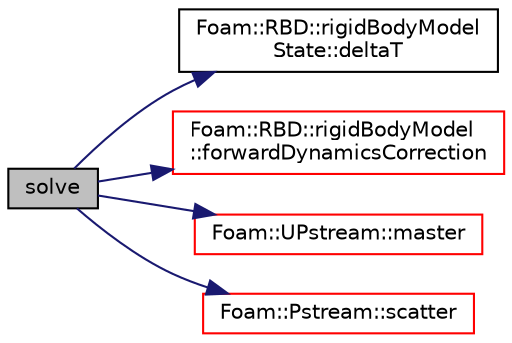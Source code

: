 digraph "solve"
{
  bgcolor="transparent";
  edge [fontname="Helvetica",fontsize="10",labelfontname="Helvetica",labelfontsize="10"];
  node [fontname="Helvetica",fontsize="10",shape=record];
  rankdir="LR";
  Node1 [label="solve",height=0.2,width=0.4,color="black", fillcolor="grey75", style="filled", fontcolor="black"];
  Node1 -> Node2 [color="midnightblue",fontsize="10",style="solid",fontname="Helvetica"];
  Node2 [label="Foam::RBD::rigidBodyModel\lState::deltaT",height=0.2,width=0.4,color="black",URL="$a02270.html#a5a40c04dc3b4a650d3f5ff775dc67420",tooltip="Return access to the time-step. "];
  Node1 -> Node3 [color="midnightblue",fontsize="10",style="solid",fontname="Helvetica"];
  Node3 [label="Foam::RBD::rigidBodyModel\l::forwardDynamicsCorrection",height=0.2,width=0.4,color="red",URL="$a02269.html#a7edc77890a4c9f3cf0685dd9f5fa8ca3",tooltip="Correct the velocity and acceleration of the bodies in the model. "];
  Node1 -> Node4 [color="midnightblue",fontsize="10",style="solid",fontname="Helvetica"];
  Node4 [label="Foam::UPstream::master",height=0.2,width=0.4,color="red",URL="$a02880.html#a36af549940a0aae3733774649594489f",tooltip="Am I the master process. "];
  Node1 -> Node5 [color="midnightblue",fontsize="10",style="solid",fontname="Helvetica"];
  Node5 [label="Foam::Pstream::scatter",height=0.2,width=0.4,color="red",URL="$a02068.html#a00bc7d5a0b660cfa53523561af48def2",tooltip="Scatter data. Distribute without modification. Reverse of gather. "];
}
